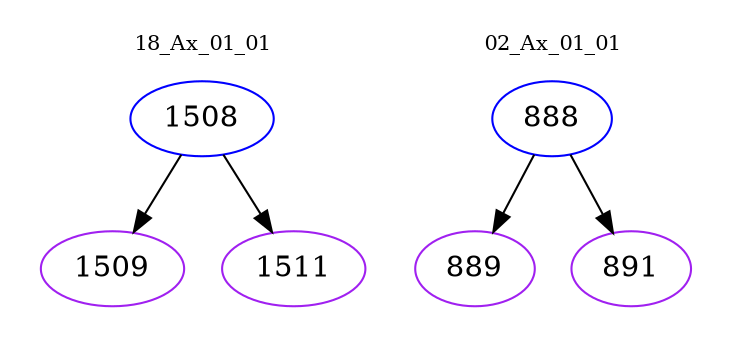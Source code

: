 digraph{
subgraph cluster_0 {
color = white
label = "18_Ax_01_01";
fontsize=10;
T0_1508 [label="1508", color="blue"]
T0_1508 -> T0_1509 [color="black"]
T0_1509 [label="1509", color="purple"]
T0_1508 -> T0_1511 [color="black"]
T0_1511 [label="1511", color="purple"]
}
subgraph cluster_1 {
color = white
label = "02_Ax_01_01";
fontsize=10;
T1_888 [label="888", color="blue"]
T1_888 -> T1_889 [color="black"]
T1_889 [label="889", color="purple"]
T1_888 -> T1_891 [color="black"]
T1_891 [label="891", color="purple"]
}
}
